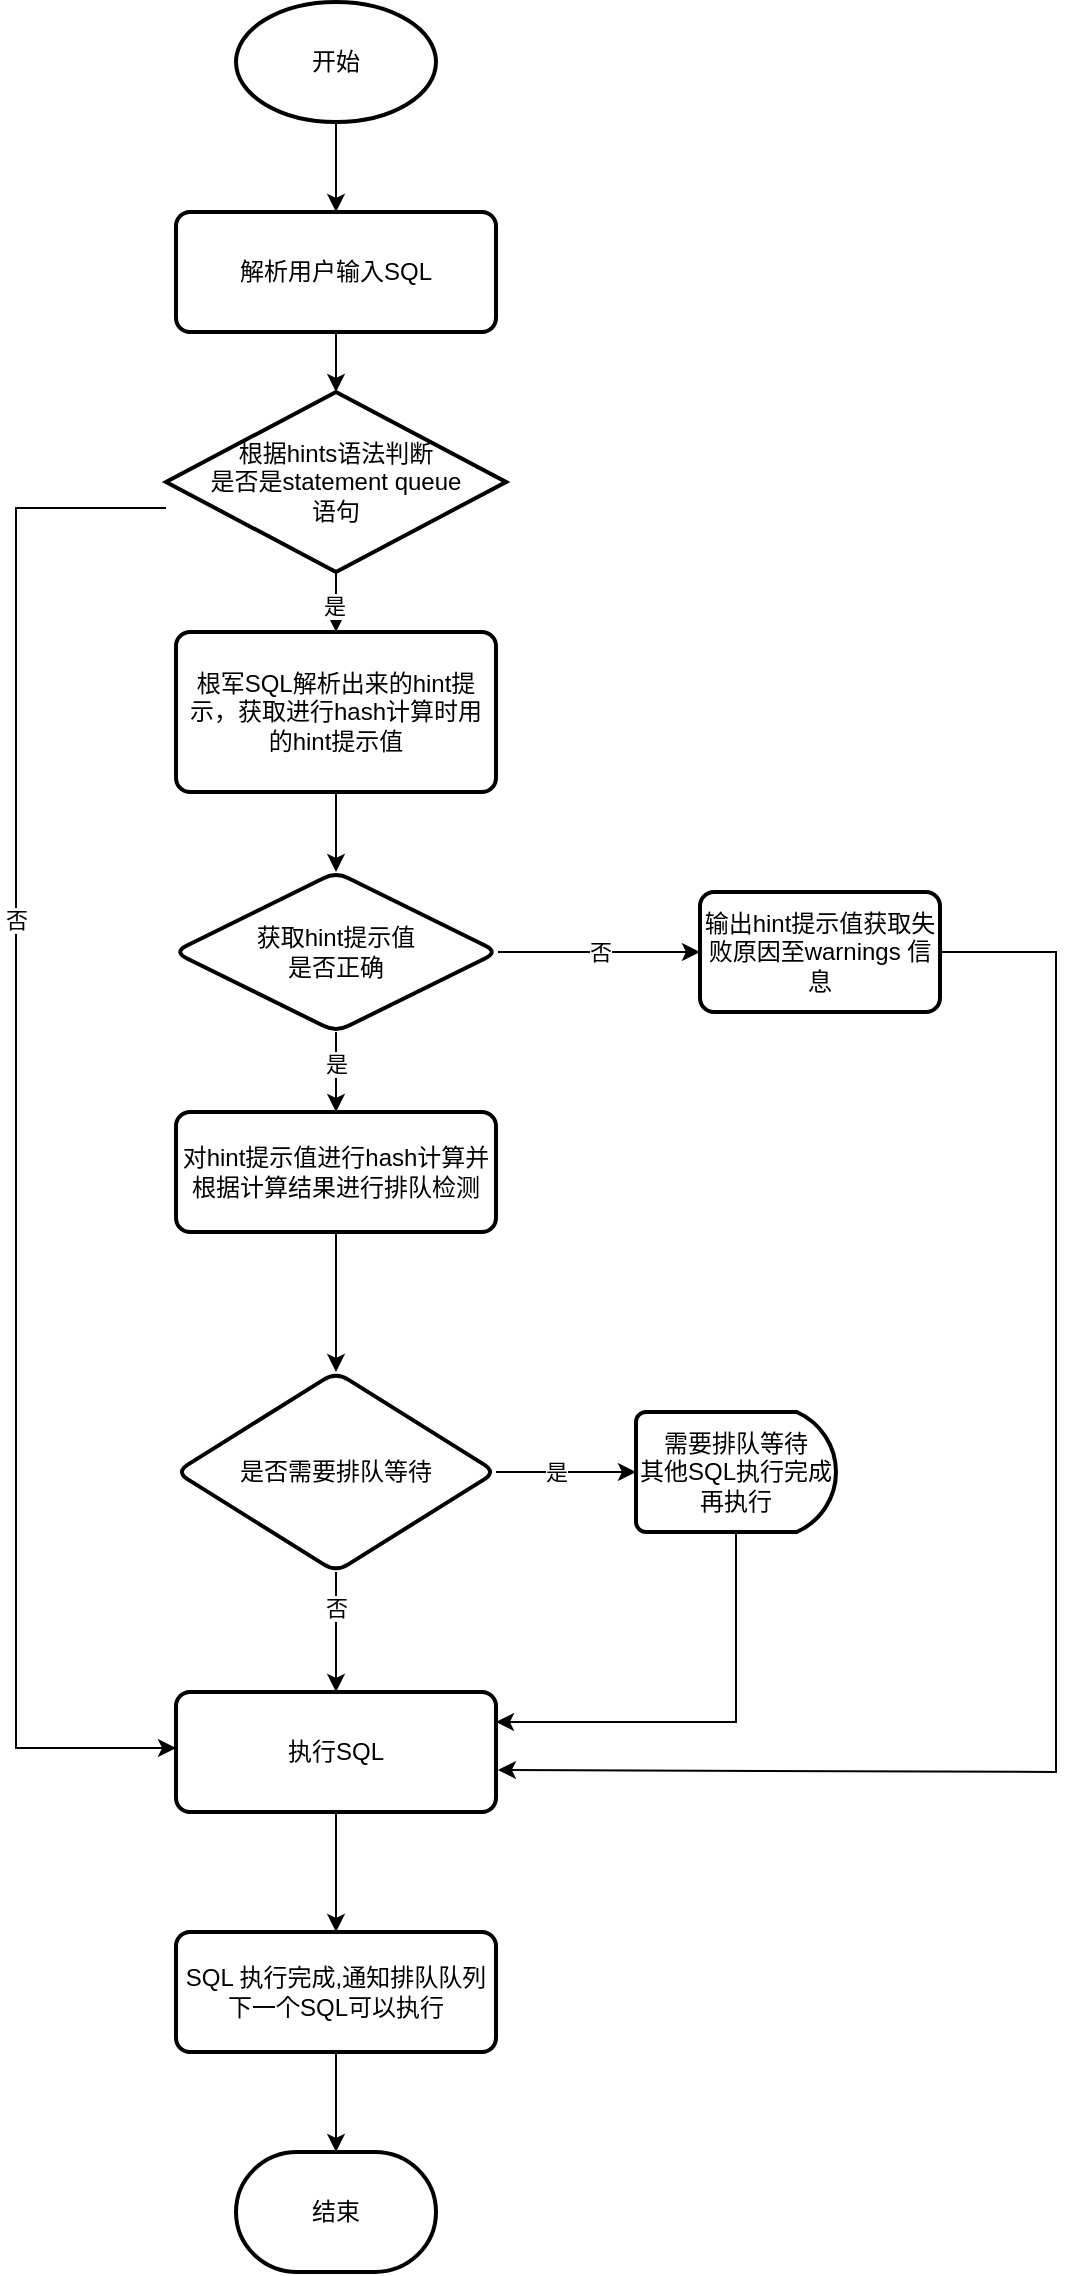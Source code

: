 <mxfile version="26.2.9">
  <diagram name="第 1 页" id="mYDS95xvbz_zyYGr7Cgn">
    <mxGraphModel dx="1236" dy="753" grid="1" gridSize="10" guides="1" tooltips="1" connect="1" arrows="1" fold="1" page="1" pageScale="1" pageWidth="4681" pageHeight="3300" math="0" shadow="0">
      <root>
        <mxCell id="0" />
        <mxCell id="1" parent="0" />
        <mxCell id="ky8mfpNfNFOb4Zbde0kp-4" value="" style="edgeStyle=orthogonalEdgeStyle;rounded=0;orthogonalLoop=1;jettySize=auto;html=1;" edge="1" parent="1" source="ky8mfpNfNFOb4Zbde0kp-2" target="ky8mfpNfNFOb4Zbde0kp-3">
          <mxGeometry relative="1" as="geometry" />
        </mxCell>
        <mxCell id="ky8mfpNfNFOb4Zbde0kp-2" value="开始" style="strokeWidth=2;html=1;shape=mxgraph.flowchart.start_1;whiteSpace=wrap;" vertex="1" parent="1">
          <mxGeometry x="230" y="35" width="100" height="60" as="geometry" />
        </mxCell>
        <mxCell id="ky8mfpNfNFOb4Zbde0kp-9" value="" style="edgeStyle=orthogonalEdgeStyle;rounded=0;orthogonalLoop=1;jettySize=auto;html=1;" edge="1" parent="1" source="ky8mfpNfNFOb4Zbde0kp-3" target="ky8mfpNfNFOb4Zbde0kp-5">
          <mxGeometry relative="1" as="geometry" />
        </mxCell>
        <mxCell id="ky8mfpNfNFOb4Zbde0kp-3" value="解析用户输入SQL" style="rounded=1;whiteSpace=wrap;html=1;absoluteArcSize=1;arcSize=14;strokeWidth=2;" vertex="1" parent="1">
          <mxGeometry x="200" y="140" width="160" height="60" as="geometry" />
        </mxCell>
        <mxCell id="ky8mfpNfNFOb4Zbde0kp-11" value="" style="edgeStyle=orthogonalEdgeStyle;rounded=0;orthogonalLoop=1;jettySize=auto;html=1;entryX=0.5;entryY=0;entryDx=0;entryDy=0;" edge="1" parent="1" source="ky8mfpNfNFOb4Zbde0kp-5" target="ky8mfpNfNFOb4Zbde0kp-6">
          <mxGeometry relative="1" as="geometry">
            <mxPoint x="280" y="425" as="targetPoint" />
          </mxGeometry>
        </mxCell>
        <mxCell id="ky8mfpNfNFOb4Zbde0kp-12" value="是" style="edgeLabel;html=1;align=center;verticalAlign=middle;resizable=0;points=[];" vertex="1" connectable="0" parent="ky8mfpNfNFOb4Zbde0kp-11">
          <mxGeometry x="-0.323" y="3" relative="1" as="geometry">
            <mxPoint x="-4" as="offset" />
          </mxGeometry>
        </mxCell>
        <mxCell id="ky8mfpNfNFOb4Zbde0kp-5" value="&lt;div&gt;根据hints语法判断&lt;/div&gt;&lt;div&gt;是否是statement queue&lt;/div&gt;&lt;div&gt;语句&lt;/div&gt;" style="strokeWidth=2;html=1;shape=mxgraph.flowchart.decision;whiteSpace=wrap;" vertex="1" parent="1">
          <mxGeometry x="195" y="230" width="170" height="90" as="geometry" />
        </mxCell>
        <mxCell id="ky8mfpNfNFOb4Zbde0kp-21" value="" style="edgeStyle=orthogonalEdgeStyle;rounded=0;orthogonalLoop=1;jettySize=auto;html=1;" edge="1" parent="1" source="ky8mfpNfNFOb4Zbde0kp-6" target="ky8mfpNfNFOb4Zbde0kp-20">
          <mxGeometry relative="1" as="geometry" />
        </mxCell>
        <mxCell id="ky8mfpNfNFOb4Zbde0kp-6" value="根军SQL解析出来的hint提示，获取进行hash计算时用的hint提示值" style="rounded=1;whiteSpace=wrap;html=1;absoluteArcSize=1;arcSize=14;strokeWidth=2;" vertex="1" parent="1">
          <mxGeometry x="200" y="350" width="160" height="80" as="geometry" />
        </mxCell>
        <mxCell id="ky8mfpNfNFOb4Zbde0kp-24" value="" style="edgeStyle=orthogonalEdgeStyle;rounded=0;orthogonalLoop=1;jettySize=auto;html=1;" edge="1" parent="1" source="ky8mfpNfNFOb4Zbde0kp-20" target="ky8mfpNfNFOb4Zbde0kp-23">
          <mxGeometry relative="1" as="geometry" />
        </mxCell>
        <mxCell id="ky8mfpNfNFOb4Zbde0kp-51" value="是" style="edgeLabel;html=1;align=center;verticalAlign=middle;resizable=0;points=[];" vertex="1" connectable="0" parent="ky8mfpNfNFOb4Zbde0kp-24">
          <mxGeometry x="-0.2" relative="1" as="geometry">
            <mxPoint as="offset" />
          </mxGeometry>
        </mxCell>
        <mxCell id="ky8mfpNfNFOb4Zbde0kp-26" value="" style="edgeStyle=orthogonalEdgeStyle;rounded=0;orthogonalLoop=1;jettySize=auto;html=1;" edge="1" parent="1" source="ky8mfpNfNFOb4Zbde0kp-20" target="ky8mfpNfNFOb4Zbde0kp-25">
          <mxGeometry relative="1" as="geometry" />
        </mxCell>
        <mxCell id="ky8mfpNfNFOb4Zbde0kp-50" value="否" style="edgeLabel;html=1;align=center;verticalAlign=middle;resizable=0;points=[];" vertex="1" connectable="0" parent="ky8mfpNfNFOb4Zbde0kp-26">
          <mxGeometry x="0.01" relative="1" as="geometry">
            <mxPoint as="offset" />
          </mxGeometry>
        </mxCell>
        <mxCell id="ky8mfpNfNFOb4Zbde0kp-20" value="&lt;div&gt;获取hint提示值&lt;/div&gt;&lt;div&gt;是否正确&lt;/div&gt;" style="rhombus;whiteSpace=wrap;html=1;rounded=1;absoluteArcSize=1;arcSize=14;strokeWidth=2;" vertex="1" parent="1">
          <mxGeometry x="199" y="470" width="162" height="80" as="geometry" />
        </mxCell>
        <mxCell id="ky8mfpNfNFOb4Zbde0kp-30" value="" style="edgeStyle=orthogonalEdgeStyle;rounded=0;orthogonalLoop=1;jettySize=auto;html=1;" edge="1" parent="1" source="ky8mfpNfNFOb4Zbde0kp-23" target="ky8mfpNfNFOb4Zbde0kp-29">
          <mxGeometry relative="1" as="geometry" />
        </mxCell>
        <mxCell id="ky8mfpNfNFOb4Zbde0kp-23" value="对hint提示值进行hash计算并根据计算结果进行排队检测" style="whiteSpace=wrap;html=1;rounded=1;absoluteArcSize=1;arcSize=14;strokeWidth=2;" vertex="1" parent="1">
          <mxGeometry x="200" y="590" width="160" height="60" as="geometry" />
        </mxCell>
        <mxCell id="ky8mfpNfNFOb4Zbde0kp-25" value="输出hint提示值获取失败原因至warnings 信息" style="whiteSpace=wrap;html=1;rounded=1;absoluteArcSize=1;arcSize=14;strokeWidth=2;" vertex="1" parent="1">
          <mxGeometry x="462" y="480" width="120" height="60" as="geometry" />
        </mxCell>
        <mxCell id="ky8mfpNfNFOb4Zbde0kp-32" value="" style="edgeStyle=orthogonalEdgeStyle;rounded=0;orthogonalLoop=1;jettySize=auto;html=1;" edge="1" parent="1" source="ky8mfpNfNFOb4Zbde0kp-29" target="ky8mfpNfNFOb4Zbde0kp-31">
          <mxGeometry relative="1" as="geometry" />
        </mxCell>
        <mxCell id="ky8mfpNfNFOb4Zbde0kp-38" value="否" style="edgeLabel;html=1;align=center;verticalAlign=middle;resizable=0;points=[];" vertex="1" connectable="0" parent="ky8mfpNfNFOb4Zbde0kp-32">
          <mxGeometry x="-0.4" y="1" relative="1" as="geometry">
            <mxPoint x="-1" as="offset" />
          </mxGeometry>
        </mxCell>
        <mxCell id="ky8mfpNfNFOb4Zbde0kp-39" value="" style="edgeStyle=orthogonalEdgeStyle;rounded=0;orthogonalLoop=1;jettySize=auto;html=1;" edge="1" parent="1" source="ky8mfpNfNFOb4Zbde0kp-29">
          <mxGeometry relative="1" as="geometry">
            <mxPoint x="430" y="770" as="targetPoint" />
          </mxGeometry>
        </mxCell>
        <mxCell id="ky8mfpNfNFOb4Zbde0kp-43" value="是" style="edgeLabel;html=1;align=center;verticalAlign=middle;resizable=0;points=[];" vertex="1" connectable="0" parent="ky8mfpNfNFOb4Zbde0kp-39">
          <mxGeometry x="-0.149" y="-1" relative="1" as="geometry">
            <mxPoint y="-1" as="offset" />
          </mxGeometry>
        </mxCell>
        <mxCell id="ky8mfpNfNFOb4Zbde0kp-29" value="&lt;div&gt;是否需要排队等待&lt;/div&gt;" style="rhombus;whiteSpace=wrap;html=1;rounded=1;absoluteArcSize=1;arcSize=14;strokeWidth=2;" vertex="1" parent="1">
          <mxGeometry x="200" y="720" width="160" height="100" as="geometry" />
        </mxCell>
        <mxCell id="ky8mfpNfNFOb4Zbde0kp-36" value="" style="edgeStyle=orthogonalEdgeStyle;rounded=0;orthogonalLoop=1;jettySize=auto;html=1;" edge="1" parent="1" source="ky8mfpNfNFOb4Zbde0kp-31" target="ky8mfpNfNFOb4Zbde0kp-35">
          <mxGeometry relative="1" as="geometry" />
        </mxCell>
        <mxCell id="ky8mfpNfNFOb4Zbde0kp-31" value="执行SQL" style="whiteSpace=wrap;html=1;rounded=1;absoluteArcSize=1;arcSize=14;strokeWidth=2;" vertex="1" parent="1">
          <mxGeometry x="200" y="880" width="160" height="60" as="geometry" />
        </mxCell>
        <mxCell id="ky8mfpNfNFOb4Zbde0kp-33" value="结束" style="strokeWidth=2;html=1;shape=mxgraph.flowchart.terminator;whiteSpace=wrap;" vertex="1" parent="1">
          <mxGeometry x="230" y="1110" width="100" height="60" as="geometry" />
        </mxCell>
        <mxCell id="ky8mfpNfNFOb4Zbde0kp-37" value="" style="edgeStyle=orthogonalEdgeStyle;rounded=0;orthogonalLoop=1;jettySize=auto;html=1;" edge="1" parent="1" source="ky8mfpNfNFOb4Zbde0kp-35" target="ky8mfpNfNFOb4Zbde0kp-33">
          <mxGeometry relative="1" as="geometry" />
        </mxCell>
        <mxCell id="ky8mfpNfNFOb4Zbde0kp-35" value="SQL 执行完成,通知排队队列下一个SQL可以执行" style="whiteSpace=wrap;html=1;rounded=1;absoluteArcSize=1;arcSize=14;strokeWidth=2;" vertex="1" parent="1">
          <mxGeometry x="200" y="1000" width="160" height="60" as="geometry" />
        </mxCell>
        <mxCell id="ky8mfpNfNFOb4Zbde0kp-40" value="需要排队等待&lt;div&gt;其他SQL执行完成&lt;/div&gt;&lt;div&gt;再执行&lt;/div&gt;" style="strokeWidth=2;html=1;shape=mxgraph.flowchart.delay;whiteSpace=wrap;" vertex="1" parent="1">
          <mxGeometry x="430" y="740" width="100" height="60" as="geometry" />
        </mxCell>
        <mxCell id="ky8mfpNfNFOb4Zbde0kp-47" value="" style="endArrow=classic;html=1;rounded=0;exitX=0;exitY=0.5;exitDx=0;exitDy=0;exitPerimeter=0;entryX=0;entryY=0.25;entryDx=0;entryDy=0;" edge="1" parent="1">
          <mxGeometry width="50" height="50" relative="1" as="geometry">
            <mxPoint x="195" y="288" as="sourcePoint" />
            <mxPoint x="200" y="908" as="targetPoint" />
            <Array as="points">
              <mxPoint x="120" y="288" />
              <mxPoint x="120" y="908" />
            </Array>
          </mxGeometry>
        </mxCell>
        <mxCell id="ky8mfpNfNFOb4Zbde0kp-48" value="否" style="edgeLabel;html=1;align=center;verticalAlign=middle;resizable=0;points=[];" vertex="1" connectable="0" parent="ky8mfpNfNFOb4Zbde0kp-47">
          <mxGeometry x="-0.275" relative="1" as="geometry">
            <mxPoint as="offset" />
          </mxGeometry>
        </mxCell>
        <mxCell id="ky8mfpNfNFOb4Zbde0kp-49" value="" style="endArrow=classic;html=1;rounded=0;exitX=1;exitY=0.5;exitDx=0;exitDy=0;entryX=1.006;entryY=0.65;entryDx=0;entryDy=0;entryPerimeter=0;" edge="1" parent="1" source="ky8mfpNfNFOb4Zbde0kp-25" target="ky8mfpNfNFOb4Zbde0kp-31">
          <mxGeometry width="50" height="50" relative="1" as="geometry">
            <mxPoint x="700" y="540" as="sourcePoint" />
            <mxPoint x="640" y="910" as="targetPoint" />
            <Array as="points">
              <mxPoint x="640" y="510" />
              <mxPoint x="640" y="920" />
            </Array>
          </mxGeometry>
        </mxCell>
        <mxCell id="ky8mfpNfNFOb4Zbde0kp-52" value="" style="endArrow=classic;html=1;rounded=0;exitX=0.5;exitY=1;exitDx=0;exitDy=0;exitPerimeter=0;entryX=1;entryY=0.25;entryDx=0;entryDy=0;" edge="1" parent="1" source="ky8mfpNfNFOb4Zbde0kp-40" target="ky8mfpNfNFOb4Zbde0kp-31">
          <mxGeometry width="50" height="50" relative="1" as="geometry">
            <mxPoint x="450" y="890" as="sourcePoint" />
            <mxPoint x="480" y="900" as="targetPoint" />
            <Array as="points">
              <mxPoint x="480" y="895" />
            </Array>
          </mxGeometry>
        </mxCell>
      </root>
    </mxGraphModel>
  </diagram>
</mxfile>
